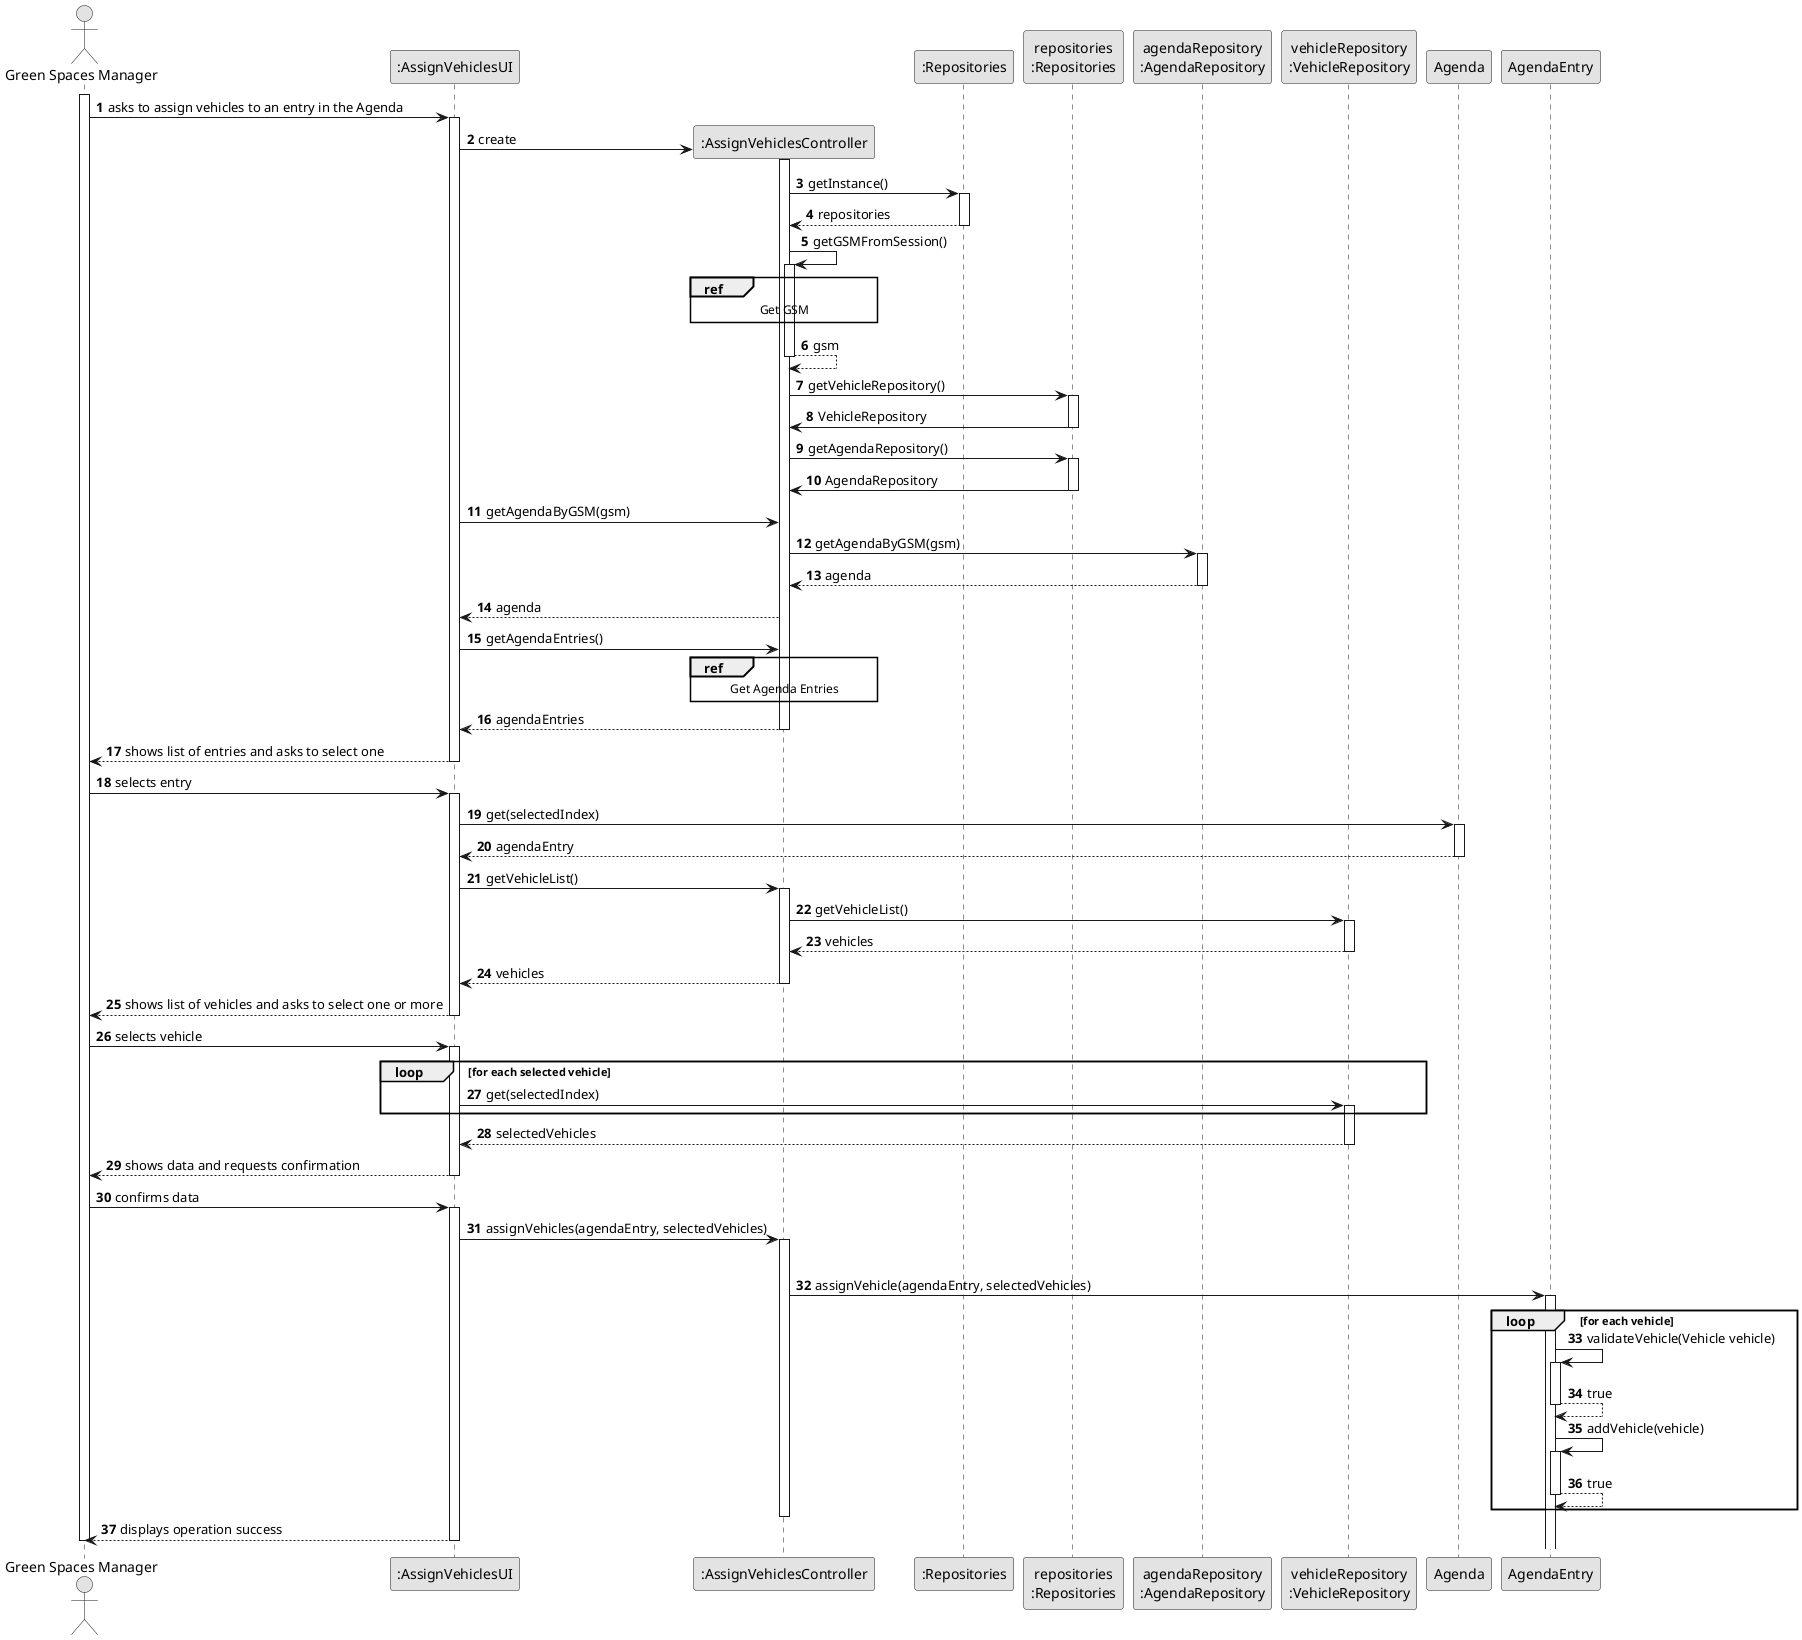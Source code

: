 @startuml
skinparam monochrome true
skinparam packageStyle rectangle
skinparam shadowing false

autonumber

'hide footbox
actor "Green Spaces Manager" as ADM
participant ":AssignVehiclesUI" as UI
participant ":AssignVehiclesController" as CTRL
participant ":Repositories" as RepositorySingleton
participant "repositories\n:Repositories" as PLAT
participant "agendaRepository\n:AgendaRepository" as AR
participant "vehicleRepository\n:VehicleRepository" as VR
participant "Agenda" as AG
participant "AgendaEntry" as ENTRADA

activate ADM

        ADM -> UI : asks to assign vehicles to an entry in the Agenda

        activate UI

'            UI --> ADM : requests data (name)
            'create CTRL
            UI -> CTRL** : create

            activate CTRL

                        CTRL -> RepositorySingleton : getInstance()
                                        activate RepositorySingleton

                                            RepositorySingleton --> CTRL: repositories
                                        deactivate RepositorySingleton

                                         CTRL -> CTRL : getGSMFromSession()
                                         activate CTRL

                                         ref over CTRL
                                         Get GSM
                                         end

                                             CTRL --> CTRL : gsm
                                         deactivate CTRL

                             CTRL -> PLAT : getVehicleRepository()
                                     activate PLAT

                                 PLAT -> CTRL : VehicleRepository
                                 deactivate PLAT

                             CTRL -> PLAT : getAgendaRepository()
                                     activate PLAT

                                 PLAT -> CTRL : AgendaRepository
                                 deactivate PLAT

                             UI -> CTRL: getAgendaByGSM(gsm)

                             CTRL -> AR: getAgendaByGSM(gsm)
                                         activate AR

                                         AR --> CTRL: agenda
                                         deactivate AR
                             CTRL --> UI : agenda


                             UI -> CTRL : getAgendaEntries()
                            ref over CTRL
                            Get Agenda Entries
                            end

                            CTRL --> UI : agendaEntries
                            deactivate CTRL




    UI --> ADM : shows list of entries and asks to select one
    deactivate UI



    ADM -> UI : selects entry
    activate UI

                                     UI -> AG : get(selectedIndex)
                                     activate AG

                                    AG --> UI : agendaEntry
                                    deactivate AG


                                 UI -> CTRL : getVehicleList()
                                 activate CTRL

                                CTRL -> VR : getVehicleList()
                                activate VR

                                VR --> CTRL : vehicles
                                deactivate VR

                                CTRL --> UI : vehicles
                                deactivate CTRL

    UI --> ADM : shows list of vehicles and asks to select one or more
    deactivate UI

        ADM -> UI : selects vehicle
        activate UI
                                            loop for each selected vehicle
                                             UI -> VR : get(selectedIndex)
                                             activate VR
                                             end

                                            VR --> UI : selectedVehicles
                                            deactivate VR
        
            UI --> ADM : shows data and requests confirmation
            deactivate UI
        
            ADM -> UI : confirms data
            activate UI


        UI -> CTRL : assignVehicles(agendaEntry, selectedVehicles)
        activate CTRL

            |||

            CTRL -> ENTRADA: assignVehicle(agendaEntry, selectedVehicles)
            activate ENTRADA
            loop for each vehicle
                ENTRADA -> ENTRADA: validateVehicle(Vehicle vehicle)
                            activate ENTRADA

                            ENTRADA --> ENTRADA: true
                            deactivate ENTRADA

                ENTRADA -> ENTRADA: addVehicle(vehicle)
                activate ENTRADA
                ENTRADA --> ENTRADA: true
                deactivate ENTRADA
                end

                deactivate CTRL

            UI --> ADM: displays operation success
    deactivate UI

deactivate ADM

@enduml